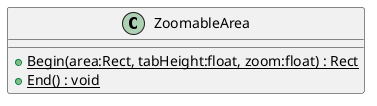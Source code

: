 @startuml
class ZoomableArea {
    + {static} Begin(area:Rect, tabHeight:float, zoom:float) : Rect
    + {static} End() : void
}
@enduml
